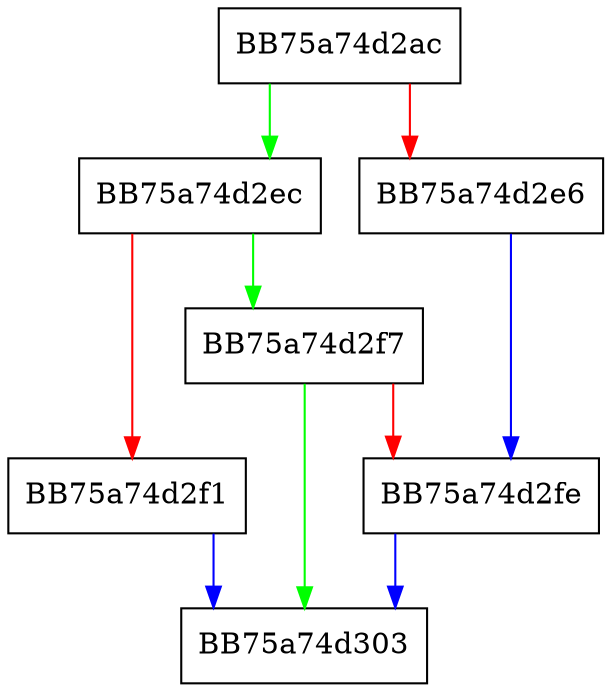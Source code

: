 digraph _Insert_new_node_before {
  node [shape="box"];
  graph [splines=ortho];
  BB75a74d2ac -> BB75a74d2ec [color="green"];
  BB75a74d2ac -> BB75a74d2e6 [color="red"];
  BB75a74d2e6 -> BB75a74d2fe [color="blue"];
  BB75a74d2ec -> BB75a74d2f7 [color="green"];
  BB75a74d2ec -> BB75a74d2f1 [color="red"];
  BB75a74d2f1 -> BB75a74d303 [color="blue"];
  BB75a74d2f7 -> BB75a74d303 [color="green"];
  BB75a74d2f7 -> BB75a74d2fe [color="red"];
  BB75a74d2fe -> BB75a74d303 [color="blue"];
}